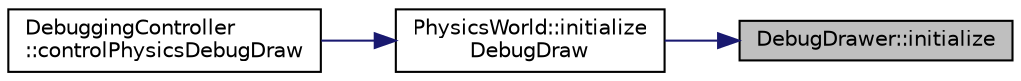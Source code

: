 digraph "DebugDrawer::initialize"
{
 // INTERACTIVE_SVG=YES
 // LATEX_PDF_SIZE
  edge [fontname="Helvetica",fontsize="10",labelfontname="Helvetica",labelfontsize="10"];
  node [fontname="Helvetica",fontsize="10",shape=record];
  rankdir="RL";
  Node1 [label="DebugDrawer::initialize",height=0.2,width=0.4,color="black", fillcolor="grey75", style="filled", fontcolor="black",tooltip=" "];
  Node1 -> Node2 [dir="back",color="midnightblue",fontsize="10",style="solid",fontname="Helvetica"];
  Node2 [label="PhysicsWorld::initialize\lDebugDraw",height=0.2,width=0.4,color="black", fillcolor="white", style="filled",URL="$d5/d44/class_physics_world.html#a1f017ddfa5031919162435f953701e15",tooltip=" "];
  Node2 -> Node3 [dir="back",color="midnightblue",fontsize="10",style="solid",fontname="Helvetica"];
  Node3 [label="DebuggingController\l::controlPhysicsDebugDraw",height=0.2,width=0.4,color="black", fillcolor="white", style="filled",URL="$d1/dee/class_debugging_controller.html#a1c6510b72176caf32ac44c7d81500c64",tooltip=" "];
}
